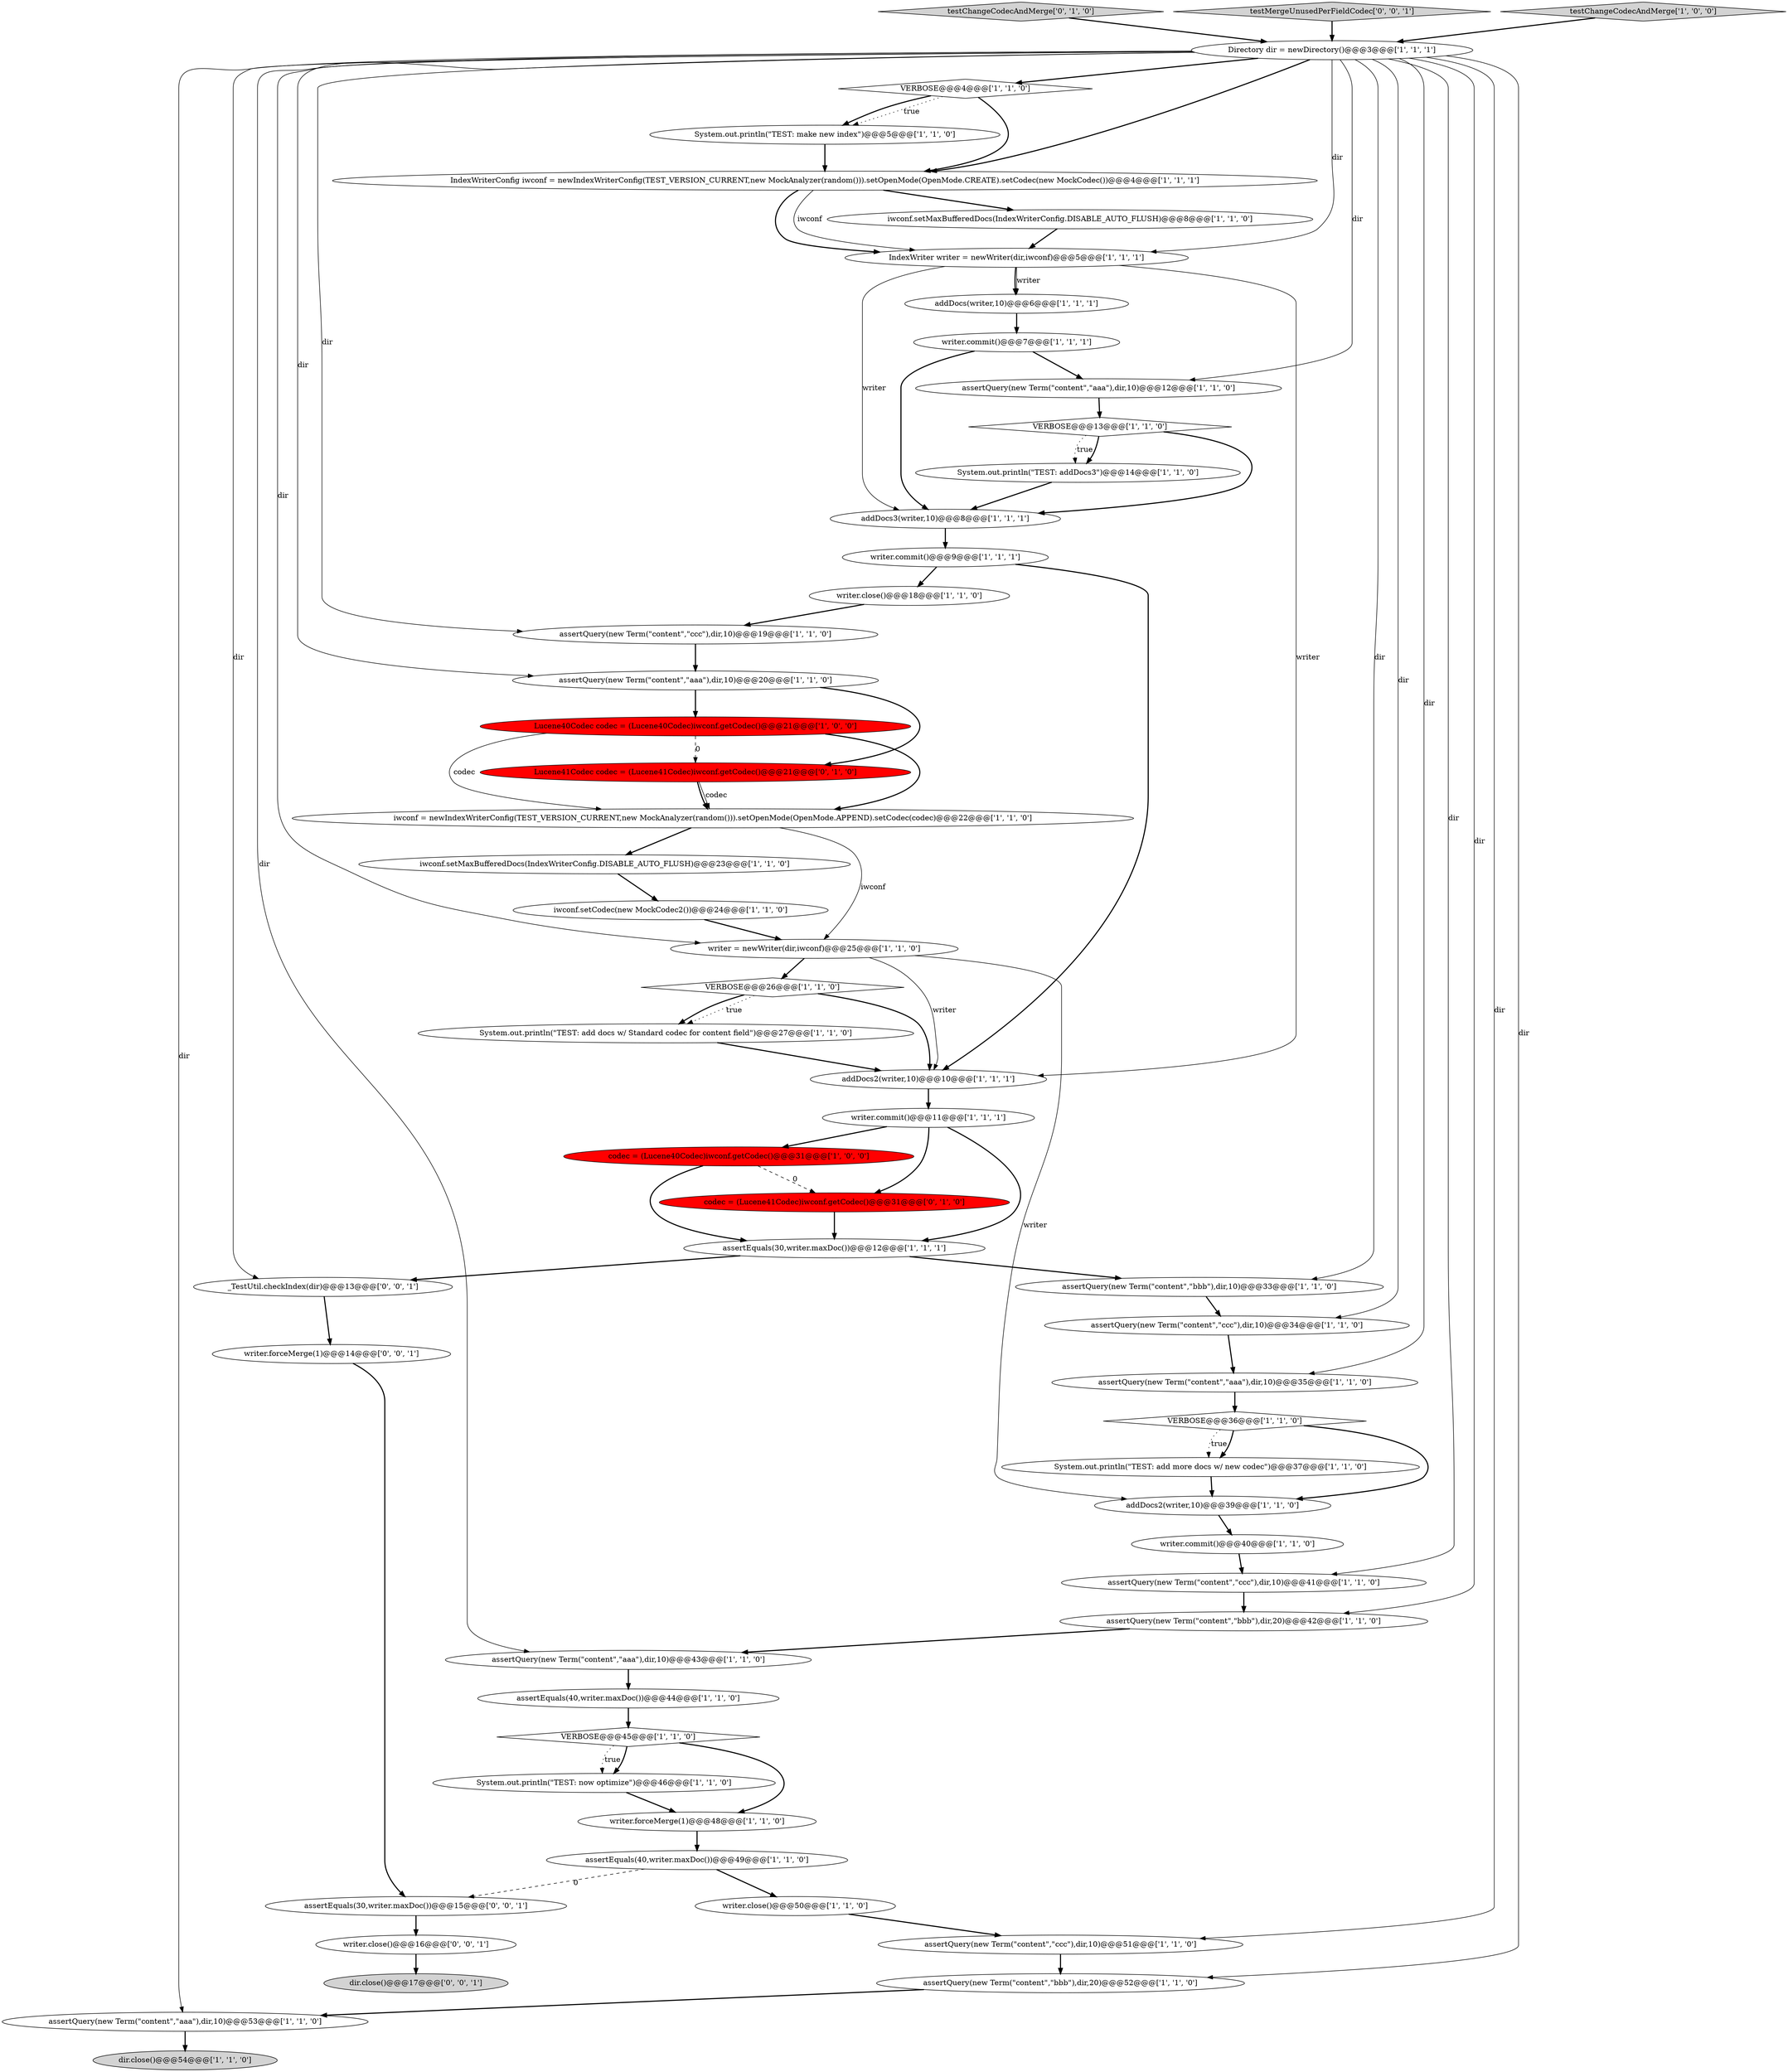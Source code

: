 digraph {
10 [style = filled, label = "assertQuery(new Term(\"content\",\"bbb\"),dir,10)@@@33@@@['1', '1', '0']", fillcolor = white, shape = ellipse image = "AAA0AAABBB1BBB"];
32 [style = filled, label = "Directory dir = newDirectory()@@@3@@@['1', '1', '1']", fillcolor = white, shape = ellipse image = "AAA0AAABBB1BBB"];
26 [style = filled, label = "writer.close()@@@18@@@['1', '1', '0']", fillcolor = white, shape = ellipse image = "AAA0AAABBB1BBB"];
39 [style = filled, label = "System.out.println(\"TEST: now optimize\")@@@46@@@['1', '1', '0']", fillcolor = white, shape = ellipse image = "AAA0AAABBB1BBB"];
50 [style = filled, label = "Lucene41Codec codec = (Lucene41Codec)iwconf.getCodec()@@@21@@@['0', '1', '0']", fillcolor = red, shape = ellipse image = "AAA1AAABBB2BBB"];
20 [style = filled, label = "addDocs2(writer,10)@@@10@@@['1', '1', '1']", fillcolor = white, shape = ellipse image = "AAA0AAABBB1BBB"];
17 [style = filled, label = "addDocs2(writer,10)@@@39@@@['1', '1', '0']", fillcolor = white, shape = ellipse image = "AAA0AAABBB1BBB"];
53 [style = filled, label = "writer.close()@@@16@@@['0', '0', '1']", fillcolor = white, shape = ellipse image = "AAA0AAABBB3BBB"];
42 [style = filled, label = "VERBOSE@@@4@@@['1', '1', '0']", fillcolor = white, shape = diamond image = "AAA0AAABBB1BBB"];
24 [style = filled, label = "System.out.println(\"TEST: add docs w/ Standard codec for content field\")@@@27@@@['1', '1', '0']", fillcolor = white, shape = ellipse image = "AAA0AAABBB1BBB"];
19 [style = filled, label = "System.out.println(\"TEST: make new index\")@@@5@@@['1', '1', '0']", fillcolor = white, shape = ellipse image = "AAA0AAABBB1BBB"];
22 [style = filled, label = "VERBOSE@@@26@@@['1', '1', '0']", fillcolor = white, shape = diamond image = "AAA0AAABBB1BBB"];
7 [style = filled, label = "VERBOSE@@@36@@@['1', '1', '0']", fillcolor = white, shape = diamond image = "AAA0AAABBB1BBB"];
41 [style = filled, label = "writer.commit()@@@40@@@['1', '1', '0']", fillcolor = white, shape = ellipse image = "AAA0AAABBB1BBB"];
33 [style = filled, label = "assertEquals(40,writer.maxDoc())@@@44@@@['1', '1', '0']", fillcolor = white, shape = ellipse image = "AAA0AAABBB1BBB"];
29 [style = filled, label = "codec = (Lucene40Codec)iwconf.getCodec()@@@31@@@['1', '0', '0']", fillcolor = red, shape = ellipse image = "AAA1AAABBB1BBB"];
54 [style = filled, label = "assertEquals(30,writer.maxDoc())@@@15@@@['0', '0', '1']", fillcolor = white, shape = ellipse image = "AAA0AAABBB3BBB"];
37 [style = filled, label = "IndexWriter writer = newWriter(dir,iwconf)@@@5@@@['1', '1', '1']", fillcolor = white, shape = ellipse image = "AAA0AAABBB1BBB"];
1 [style = filled, label = "assertQuery(new Term(\"content\",\"aaa\"),dir,10)@@@20@@@['1', '1', '0']", fillcolor = white, shape = ellipse image = "AAA0AAABBB1BBB"];
11 [style = filled, label = "writer.commit()@@@9@@@['1', '1', '1']", fillcolor = white, shape = ellipse image = "AAA0AAABBB1BBB"];
28 [style = filled, label = "dir.close()@@@54@@@['1', '1', '0']", fillcolor = lightgray, shape = ellipse image = "AAA0AAABBB1BBB"];
2 [style = filled, label = "assertQuery(new Term(\"content\",\"aaa\"),dir,10)@@@35@@@['1', '1', '0']", fillcolor = white, shape = ellipse image = "AAA0AAABBB1BBB"];
6 [style = filled, label = "writer.commit()@@@7@@@['1', '1', '1']", fillcolor = white, shape = ellipse image = "AAA0AAABBB1BBB"];
16 [style = filled, label = "iwconf.setMaxBufferedDocs(IndexWriterConfig.DISABLE_AUTO_FLUSH)@@@23@@@['1', '1', '0']", fillcolor = white, shape = ellipse image = "AAA0AAABBB1BBB"];
12 [style = filled, label = "writer = newWriter(dir,iwconf)@@@25@@@['1', '1', '0']", fillcolor = white, shape = ellipse image = "AAA0AAABBB1BBB"];
23 [style = filled, label = "iwconf.setCodec(new MockCodec2())@@@24@@@['1', '1', '0']", fillcolor = white, shape = ellipse image = "AAA0AAABBB1BBB"];
40 [style = filled, label = "writer.close()@@@50@@@['1', '1', '0']", fillcolor = white, shape = ellipse image = "AAA0AAABBB1BBB"];
45 [style = filled, label = "VERBOSE@@@45@@@['1', '1', '0']", fillcolor = white, shape = diamond image = "AAA0AAABBB1BBB"];
48 [style = filled, label = "testChangeCodecAndMerge['0', '1', '0']", fillcolor = lightgray, shape = diamond image = "AAA0AAABBB2BBB"];
27 [style = filled, label = "assertEquals(40,writer.maxDoc())@@@49@@@['1', '1', '0']", fillcolor = white, shape = ellipse image = "AAA0AAABBB1BBB"];
49 [style = filled, label = "codec = (Lucene41Codec)iwconf.getCodec()@@@31@@@['0', '1', '0']", fillcolor = red, shape = ellipse image = "AAA1AAABBB2BBB"];
0 [style = filled, label = "assertQuery(new Term(\"content\",\"bbb\"),dir,20)@@@52@@@['1', '1', '0']", fillcolor = white, shape = ellipse image = "AAA0AAABBB1BBB"];
21 [style = filled, label = "assertQuery(new Term(\"content\",\"aaa\"),dir,10)@@@53@@@['1', '1', '0']", fillcolor = white, shape = ellipse image = "AAA0AAABBB1BBB"];
35 [style = filled, label = "Lucene40Codec codec = (Lucene40Codec)iwconf.getCodec()@@@21@@@['1', '0', '0']", fillcolor = red, shape = ellipse image = "AAA1AAABBB1BBB"];
55 [style = filled, label = "testMergeUnusedPerFieldCodec['0', '0', '1']", fillcolor = lightgray, shape = diamond image = "AAA0AAABBB3BBB"];
34 [style = filled, label = "assertQuery(new Term(\"content\",\"ccc\"),dir,10)@@@51@@@['1', '1', '0']", fillcolor = white, shape = ellipse image = "AAA0AAABBB1BBB"];
56 [style = filled, label = "dir.close()@@@17@@@['0', '0', '1']", fillcolor = lightgray, shape = ellipse image = "AAA0AAABBB3BBB"];
46 [style = filled, label = "assertQuery(new Term(\"content\",\"bbb\"),dir,20)@@@42@@@['1', '1', '0']", fillcolor = white, shape = ellipse image = "AAA0AAABBB1BBB"];
4 [style = filled, label = "addDocs(writer,10)@@@6@@@['1', '1', '1']", fillcolor = white, shape = ellipse image = "AAA0AAABBB1BBB"];
13 [style = filled, label = "System.out.println(\"TEST: add more docs w/ new codec\")@@@37@@@['1', '1', '0']", fillcolor = white, shape = ellipse image = "AAA0AAABBB1BBB"];
14 [style = filled, label = "addDocs3(writer,10)@@@8@@@['1', '1', '1']", fillcolor = white, shape = ellipse image = "AAA0AAABBB1BBB"];
5 [style = filled, label = "System.out.println(\"TEST: addDocs3\")@@@14@@@['1', '1', '0']", fillcolor = white, shape = ellipse image = "AAA0AAABBB1BBB"];
30 [style = filled, label = "iwconf.setMaxBufferedDocs(IndexWriterConfig.DISABLE_AUTO_FLUSH)@@@8@@@['1', '1', '0']", fillcolor = white, shape = ellipse image = "AAA0AAABBB1BBB"];
51 [style = filled, label = "writer.forceMerge(1)@@@14@@@['0', '0', '1']", fillcolor = white, shape = ellipse image = "AAA0AAABBB3BBB"];
25 [style = filled, label = "writer.commit()@@@11@@@['1', '1', '1']", fillcolor = white, shape = ellipse image = "AAA0AAABBB1BBB"];
36 [style = filled, label = "assertQuery(new Term(\"content\",\"aaa\"),dir,10)@@@43@@@['1', '1', '0']", fillcolor = white, shape = ellipse image = "AAA0AAABBB1BBB"];
3 [style = filled, label = "IndexWriterConfig iwconf = newIndexWriterConfig(TEST_VERSION_CURRENT,new MockAnalyzer(random())).setOpenMode(OpenMode.CREATE).setCodec(new MockCodec())@@@4@@@['1', '1', '1']", fillcolor = white, shape = ellipse image = "AAA0AAABBB1BBB"];
18 [style = filled, label = "assertQuery(new Term(\"content\",\"ccc\"),dir,10)@@@34@@@['1', '1', '0']", fillcolor = white, shape = ellipse image = "AAA0AAABBB1BBB"];
52 [style = filled, label = "_TestUtil.checkIndex(dir)@@@13@@@['0', '0', '1']", fillcolor = white, shape = ellipse image = "AAA0AAABBB3BBB"];
44 [style = filled, label = "writer.forceMerge(1)@@@48@@@['1', '1', '0']", fillcolor = white, shape = ellipse image = "AAA0AAABBB1BBB"];
47 [style = filled, label = "testChangeCodecAndMerge['1', '0', '0']", fillcolor = lightgray, shape = diamond image = "AAA0AAABBB1BBB"];
15 [style = filled, label = "iwconf = newIndexWriterConfig(TEST_VERSION_CURRENT,new MockAnalyzer(random())).setOpenMode(OpenMode.APPEND).setCodec(codec)@@@22@@@['1', '1', '0']", fillcolor = white, shape = ellipse image = "AAA0AAABBB1BBB"];
31 [style = filled, label = "assertQuery(new Term(\"content\",\"aaa\"),dir,10)@@@12@@@['1', '1', '0']", fillcolor = white, shape = ellipse image = "AAA0AAABBB1BBB"];
43 [style = filled, label = "VERBOSE@@@13@@@['1', '1', '0']", fillcolor = white, shape = diamond image = "AAA0AAABBB1BBB"];
38 [style = filled, label = "assertQuery(new Term(\"content\",\"ccc\"),dir,10)@@@19@@@['1', '1', '0']", fillcolor = white, shape = ellipse image = "AAA0AAABBB1BBB"];
9 [style = filled, label = "assertEquals(30,writer.maxDoc())@@@12@@@['1', '1', '1']", fillcolor = white, shape = ellipse image = "AAA0AAABBB1BBB"];
8 [style = filled, label = "assertQuery(new Term(\"content\",\"ccc\"),dir,10)@@@41@@@['1', '1', '0']", fillcolor = white, shape = ellipse image = "AAA0AAABBB1BBB"];
32->12 [style = solid, label="dir"];
25->49 [style = bold, label=""];
37->4 [style = solid, label="writer"];
41->8 [style = bold, label=""];
32->21 [style = solid, label="dir"];
43->5 [style = dotted, label="true"];
27->54 [style = dashed, label="0"];
32->38 [style = solid, label="dir"];
25->29 [style = bold, label=""];
9->10 [style = bold, label=""];
36->33 [style = bold, label=""];
32->0 [style = solid, label="dir"];
50->15 [style = solid, label="codec"];
21->28 [style = bold, label=""];
42->19 [style = dotted, label="true"];
13->17 [style = bold, label=""];
32->10 [style = solid, label="dir"];
42->3 [style = bold, label=""];
54->53 [style = bold, label=""];
33->45 [style = bold, label=""];
23->12 [style = bold, label=""];
9->52 [style = bold, label=""];
32->3 [style = bold, label=""];
3->30 [style = bold, label=""];
14->11 [style = bold, label=""];
19->3 [style = bold, label=""];
12->22 [style = bold, label=""];
42->19 [style = bold, label=""];
32->1 [style = solid, label="dir"];
1->50 [style = bold, label=""];
35->50 [style = dashed, label="0"];
51->54 [style = bold, label=""];
7->13 [style = dotted, label="true"];
17->41 [style = bold, label=""];
32->52 [style = solid, label="dir"];
46->36 [style = bold, label=""];
1->35 [style = bold, label=""];
0->21 [style = bold, label=""];
40->34 [style = bold, label=""];
22->24 [style = dotted, label="true"];
20->25 [style = bold, label=""];
34->0 [style = bold, label=""];
12->17 [style = solid, label="writer"];
24->20 [style = bold, label=""];
22->20 [style = bold, label=""];
32->37 [style = solid, label="dir"];
48->32 [style = bold, label=""];
45->39 [style = dotted, label="true"];
53->56 [style = bold, label=""];
55->32 [style = bold, label=""];
52->51 [style = bold, label=""];
32->42 [style = bold, label=""];
11->26 [style = bold, label=""];
10->18 [style = bold, label=""];
7->17 [style = bold, label=""];
3->37 [style = bold, label=""];
37->14 [style = solid, label="writer"];
35->15 [style = bold, label=""];
25->9 [style = bold, label=""];
16->23 [style = bold, label=""];
12->20 [style = solid, label="writer"];
3->37 [style = solid, label="iwconf"];
45->44 [style = bold, label=""];
38->1 [style = bold, label=""];
32->2 [style = solid, label="dir"];
32->18 [style = solid, label="dir"];
47->32 [style = bold, label=""];
43->5 [style = bold, label=""];
43->14 [style = bold, label=""];
31->43 [style = bold, label=""];
50->15 [style = bold, label=""];
32->34 [style = solid, label="dir"];
32->46 [style = solid, label="dir"];
45->39 [style = bold, label=""];
7->13 [style = bold, label=""];
11->20 [style = bold, label=""];
37->20 [style = solid, label="writer"];
15->12 [style = solid, label="iwconf"];
39->44 [style = bold, label=""];
4->6 [style = bold, label=""];
35->15 [style = solid, label="codec"];
29->9 [style = bold, label=""];
32->8 [style = solid, label="dir"];
30->37 [style = bold, label=""];
5->14 [style = bold, label=""];
18->2 [style = bold, label=""];
32->36 [style = solid, label="dir"];
15->16 [style = bold, label=""];
37->4 [style = bold, label=""];
6->14 [style = bold, label=""];
26->38 [style = bold, label=""];
8->46 [style = bold, label=""];
32->31 [style = solid, label="dir"];
6->31 [style = bold, label=""];
29->49 [style = dashed, label="0"];
27->40 [style = bold, label=""];
22->24 [style = bold, label=""];
2->7 [style = bold, label=""];
44->27 [style = bold, label=""];
49->9 [style = bold, label=""];
}
